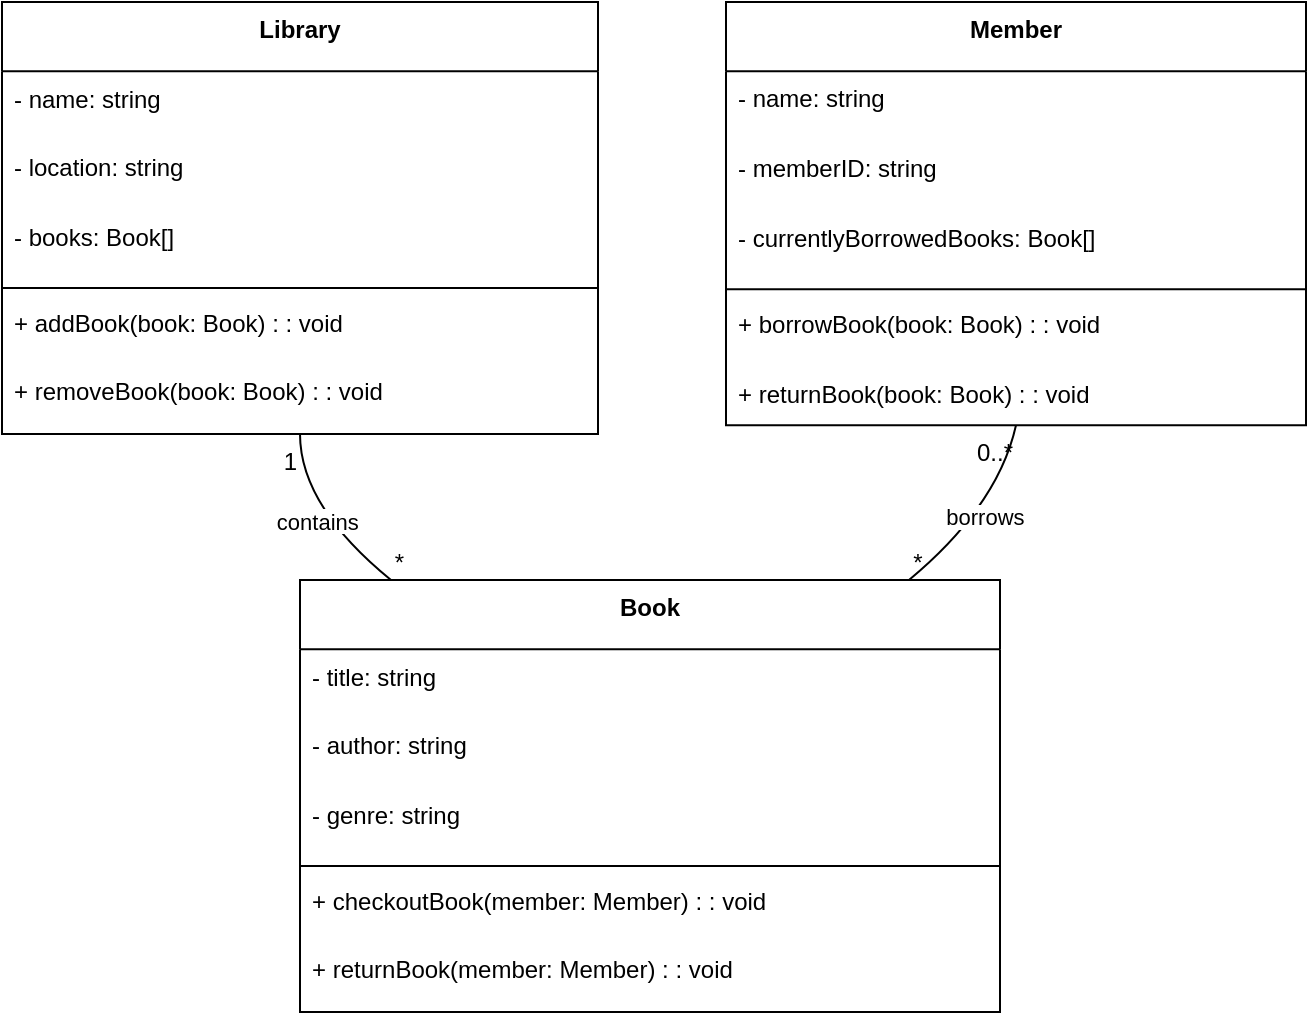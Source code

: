 <mxfile version="26.1.3" pages="4">
  <diagram name="Page-1" id="2h1QkxN4bItiTv8M7_IV">
    <mxGraphModel dx="1194" dy="566" grid="1" gridSize="10" guides="1" tooltips="1" connect="1" arrows="1" fold="1" page="1" pageScale="1" pageWidth="827" pageHeight="1169" math="0" shadow="0">
      <root>
        <mxCell id="0" />
        <mxCell id="1" parent="0" />
        <mxCell id="2" value="Library" style="swimlane;fontStyle=1;align=center;verticalAlign=top;childLayout=stackLayout;horizontal=1;startSize=34.667;horizontalStack=0;resizeParent=1;resizeParentMax=0;resizeLast=0;collapsible=0;marginBottom=0;" parent="1" vertex="1">
          <mxGeometry x="8" y="8" width="298" height="216" as="geometry" />
        </mxCell>
        <mxCell id="3" value="- name: string" style="text;strokeColor=none;fillColor=none;align=left;verticalAlign=top;spacingLeft=4;spacingRight=4;overflow=hidden;rotatable=0;points=[[0,0.5],[1,0.5]];portConstraint=eastwest;" parent="2" vertex="1">
          <mxGeometry y="35" width="298" height="35" as="geometry" />
        </mxCell>
        <mxCell id="4" value="- location: string" style="text;strokeColor=none;fillColor=none;align=left;verticalAlign=top;spacingLeft=4;spacingRight=4;overflow=hidden;rotatable=0;points=[[0,0.5],[1,0.5]];portConstraint=eastwest;" parent="2" vertex="1">
          <mxGeometry y="69" width="298" height="35" as="geometry" />
        </mxCell>
        <mxCell id="5" value="- books: Book[]" style="text;strokeColor=none;fillColor=none;align=left;verticalAlign=top;spacingLeft=4;spacingRight=4;overflow=hidden;rotatable=0;points=[[0,0.5],[1,0.5]];portConstraint=eastwest;" parent="2" vertex="1">
          <mxGeometry y="104" width="298" height="35" as="geometry" />
        </mxCell>
        <mxCell id="6" style="line;strokeWidth=1;fillColor=none;align=left;verticalAlign=middle;spacingTop=-1;spacingLeft=3;spacingRight=3;rotatable=0;labelPosition=right;points=[];portConstraint=eastwest;strokeColor=inherit;" parent="2" vertex="1">
          <mxGeometry y="139" width="298" height="8" as="geometry" />
        </mxCell>
        <mxCell id="7" value="+ addBook(book: Book) : : void" style="text;strokeColor=none;fillColor=none;align=left;verticalAlign=top;spacingLeft=4;spacingRight=4;overflow=hidden;rotatable=0;points=[[0,0.5],[1,0.5]];portConstraint=eastwest;" parent="2" vertex="1">
          <mxGeometry y="147" width="298" height="35" as="geometry" />
        </mxCell>
        <mxCell id="8" value="+ removeBook(book: Book) : : void" style="text;strokeColor=none;fillColor=none;align=left;verticalAlign=top;spacingLeft=4;spacingRight=4;overflow=hidden;rotatable=0;points=[[0,0.5],[1,0.5]];portConstraint=eastwest;" parent="2" vertex="1">
          <mxGeometry y="181" width="298" height="35" as="geometry" />
        </mxCell>
        <mxCell id="9" value="Book" style="swimlane;fontStyle=1;align=center;verticalAlign=top;childLayout=stackLayout;horizontal=1;startSize=34.667;horizontalStack=0;resizeParent=1;resizeParentMax=0;resizeLast=0;collapsible=0;marginBottom=0;" parent="1" vertex="1">
          <mxGeometry x="157" y="297" width="350" height="216" as="geometry" />
        </mxCell>
        <mxCell id="10" value="- title: string" style="text;strokeColor=none;fillColor=none;align=left;verticalAlign=top;spacingLeft=4;spacingRight=4;overflow=hidden;rotatable=0;points=[[0,0.5],[1,0.5]];portConstraint=eastwest;" parent="9" vertex="1">
          <mxGeometry y="35" width="350" height="35" as="geometry" />
        </mxCell>
        <mxCell id="11" value="- author: string" style="text;strokeColor=none;fillColor=none;align=left;verticalAlign=top;spacingLeft=4;spacingRight=4;overflow=hidden;rotatable=0;points=[[0,0.5],[1,0.5]];portConstraint=eastwest;" parent="9" vertex="1">
          <mxGeometry y="69" width="350" height="35" as="geometry" />
        </mxCell>
        <mxCell id="12" value="- genre: string" style="text;strokeColor=none;fillColor=none;align=left;verticalAlign=top;spacingLeft=4;spacingRight=4;overflow=hidden;rotatable=0;points=[[0,0.5],[1,0.5]];portConstraint=eastwest;" parent="9" vertex="1">
          <mxGeometry y="104" width="350" height="35" as="geometry" />
        </mxCell>
        <mxCell id="13" style="line;strokeWidth=1;fillColor=none;align=left;verticalAlign=middle;spacingTop=-1;spacingLeft=3;spacingRight=3;rotatable=0;labelPosition=right;points=[];portConstraint=eastwest;strokeColor=inherit;" parent="9" vertex="1">
          <mxGeometry y="139" width="350" height="8" as="geometry" />
        </mxCell>
        <mxCell id="14" value="+ checkoutBook(member: Member) : : void" style="text;strokeColor=none;fillColor=none;align=left;verticalAlign=top;spacingLeft=4;spacingRight=4;overflow=hidden;rotatable=0;points=[[0,0.5],[1,0.5]];portConstraint=eastwest;" parent="9" vertex="1">
          <mxGeometry y="147" width="350" height="35" as="geometry" />
        </mxCell>
        <mxCell id="15" value="+ returnBook(member: Member) : : void" style="text;strokeColor=none;fillColor=none;align=left;verticalAlign=top;spacingLeft=4;spacingRight=4;overflow=hidden;rotatable=0;points=[[0,0.5],[1,0.5]];portConstraint=eastwest;" parent="9" vertex="1">
          <mxGeometry y="181" width="350" height="35" as="geometry" />
        </mxCell>
        <mxCell id="16" value="Member" style="swimlane;fontStyle=1;align=center;verticalAlign=top;childLayout=stackLayout;horizontal=1;startSize=34.667;horizontalStack=0;resizeParent=1;resizeParentMax=0;resizeLast=0;collapsible=0;marginBottom=0;" parent="1" vertex="1">
          <mxGeometry x="370" y="8" width="290" height="211.667" as="geometry" />
        </mxCell>
        <mxCell id="17" value="- name: string" style="text;strokeColor=none;fillColor=none;align=left;verticalAlign=top;spacingLeft=4;spacingRight=4;overflow=hidden;rotatable=0;points=[[0,0.5],[1,0.5]];portConstraint=eastwest;" parent="16" vertex="1">
          <mxGeometry y="34.667" width="290" height="35" as="geometry" />
        </mxCell>
        <mxCell id="18" value="- memberID: string" style="text;strokeColor=none;fillColor=none;align=left;verticalAlign=top;spacingLeft=4;spacingRight=4;overflow=hidden;rotatable=0;points=[[0,0.5],[1,0.5]];portConstraint=eastwest;" parent="16" vertex="1">
          <mxGeometry y="69.667" width="290" height="35" as="geometry" />
        </mxCell>
        <mxCell id="19" value="- currentlyBorrowedBooks: Book[]" style="text;strokeColor=none;fillColor=none;align=left;verticalAlign=top;spacingLeft=4;spacingRight=4;overflow=hidden;rotatable=0;points=[[0,0.5],[1,0.5]];portConstraint=eastwest;" parent="16" vertex="1">
          <mxGeometry y="104.667" width="290" height="35" as="geometry" />
        </mxCell>
        <mxCell id="20" style="line;strokeWidth=1;fillColor=none;align=left;verticalAlign=middle;spacingTop=-1;spacingLeft=3;spacingRight=3;rotatable=0;labelPosition=right;points=[];portConstraint=eastwest;strokeColor=inherit;" parent="16" vertex="1">
          <mxGeometry y="139.667" width="290" height="8" as="geometry" />
        </mxCell>
        <mxCell id="21" value="+ borrowBook(book: Book) : : void" style="text;strokeColor=none;fillColor=none;align=left;verticalAlign=top;spacingLeft=4;spacingRight=4;overflow=hidden;rotatable=0;points=[[0,0.5],[1,0.5]];portConstraint=eastwest;" parent="16" vertex="1">
          <mxGeometry y="147.667" width="290" height="35" as="geometry" />
        </mxCell>
        <mxCell id="22" value="+ returnBook(book: Book) : : void" style="text;strokeColor=none;fillColor=none;align=left;verticalAlign=top;spacingLeft=4;spacingRight=4;overflow=hidden;rotatable=0;points=[[0,0.5],[1,0.5]];portConstraint=eastwest;" parent="16" vertex="1">
          <mxGeometry y="182.667" width="290" height="29" as="geometry" />
        </mxCell>
        <mxCell id="23" value="contains" style="curved=1;startArrow=none;endArrow=none;exitX=0.5;exitY=1;entryX=0.13;entryY=0;" parent="1" source="2" target="9" edge="1">
          <mxGeometry relative="1" as="geometry">
            <Array as="points">
              <mxPoint x="157" y="260" />
            </Array>
          </mxGeometry>
        </mxCell>
        <mxCell id="24" value="1" style="edgeLabel;resizable=0;labelBackgroundColor=none;fontSize=12;align=right;verticalAlign=top;" parent="23" vertex="1">
          <mxGeometry x="-1" relative="1" as="geometry" />
        </mxCell>
        <mxCell id="25" value="*" style="edgeLabel;resizable=0;labelBackgroundColor=none;fontSize=12;align=left;verticalAlign=bottom;" parent="23" vertex="1">
          <mxGeometry x="1" relative="1" as="geometry" />
        </mxCell>
        <mxCell id="26" value="borrows" style="curved=1;startArrow=none;endArrow=none;exitX=0.5;exitY=1;entryX=0.87;entryY=0;" parent="1" source="16" target="9" edge="1">
          <mxGeometry relative="1" as="geometry">
            <Array as="points">
              <mxPoint x="506" y="260" />
            </Array>
          </mxGeometry>
        </mxCell>
        <mxCell id="27" value="0..*" style="edgeLabel;resizable=0;labelBackgroundColor=none;fontSize=12;align=right;verticalAlign=top;" parent="26" vertex="1">
          <mxGeometry x="-1" relative="1" as="geometry" />
        </mxCell>
        <mxCell id="28" value="*" style="edgeLabel;resizable=0;labelBackgroundColor=none;fontSize=12;align=left;verticalAlign=bottom;" parent="26" vertex="1">
          <mxGeometry x="1" relative="1" as="geometry" />
        </mxCell>
      </root>
    </mxGraphModel>
  </diagram>
  <diagram id="xf0QM38JCRmcNA3DvShy" name="Page-2">
    <mxGraphModel dx="474" dy="573" grid="1" gridSize="10" guides="1" tooltips="1" connect="1" arrows="1" fold="1" page="1" pageScale="1" pageWidth="827" pageHeight="1169" math="0" shadow="0">
      <root>
        <mxCell id="0" />
        <mxCell id="1" parent="0" />
        <mxCell id="KYaPKJLGM-LJDPsCoipn-2" value="&lt;div&gt;&lt;span style=&quot;color: rgba(0, 0, 0, 0); font-family: monospace; font-size: 0px; text-wrap-mode: nowrap;&quot;&gt;%3CmxGraphModel%3E%3Croot%3E%3CmxCell%20id%3D%220%22%2F%3E%3CmxCell%20id%3D%221%22%20parent%3D%220%22%2F%3E%3CmxCell%20id%3D%222%22%20value%3D%22%2B%20user%20type%3A%20string%26lt%3Bdiv%26gt%3B%2B%26lt%3B%2Fdiv%26gt%3B%26lt%3Bdiv%26gt%3B%26lt%3Bbr%26gt%3B%26lt%3B%2Fdiv%26gt%3B%22%20style%3D%22text%3BstrokeColor%3Dnone%3BfillColor%3Dnone%3Balign%3Dleft%3BverticalAlign%3Dtop%3BspacingLeft%3D4%3BspacingRight%3D4%3Boverflow%3Dhidden%3Brotatable%3D0%3Bpoints%3D%5B%5B0%2C0.5%5D%2C%5B1%2C0.5%5D%5D%3BportConstraint%3Deastwest%3BwhiteSpace%3Dwrap%3Bhtml%3D1%3B%22%20vertex%3D%221%22%20parent%3D%221%22%3E%3CmxGeometry%20x%3D%2270%22%20y%3D%2266%22%20width%3D%22200%22%20height%3D%2226%22%20as%3D%22geometry%22%2F%3E%3C%2FmxCell%3E%3C%2Froot%3E%3C%2FmxGraphModel%3E&lt;/span&gt;&lt;span style=&quot;color: rgba(0, 0, 0, 0); font-family: monospace; font-size: 0px; text-wrap-mode: nowrap; background-color: transparent;&quot;&gt;%3CmxGraphModel%3E%3Croot%3E%3CmxCell%20id%3D%220%22%2F%3E%3CmxCell%20id%3D%221%22%20parent%3D%220%22%2F%3E%3CmxCell%20id%3D%222%22%20value%3D%22%2B%20user%20type%3A%20string%26lt%3Bdiv%26gt%3B%2B%26lt%3B%2Fdiv%26gt%3B%26lt%3Bdiv%26gt%3B%26lt%3Bbr%26gt%3B%26lt%3B%2Fdiv%26gt%3B%22%20style%3D%22text%3BstrokeColor%3Dnone%3BfillColor%3Dnone%3Balign%3Dleft%3BverticalAlign%3Dtop%3BspacingLeft%3D4%3BspacingRight%3D4%3Boverflow%3Dhidden%3Brotatable%3D0%3Bpoints%3D%5B%5B0%2C0.5%5D%2C%5B1%2C0.5%5D%5D%3BportConstraint%3Deastwest%3BwhiteSpace%3Dwrap%3Bhtml%3D1%3B%22%20vertex%3D%221%22%20parent%3D%221%22%3E%3CmxGeometry%20x%3D%2270%22%20y%3D%2266%22%20width%3D%22200%22%20height%3D%2226%22%20as%3D%22geometry%22%2F%3E%3C%2FmxCell%3E%3C%2Froot%3E%3C%2FmxGraphModel%3E&lt;/span&gt;&lt;/div&gt;" style="text;strokeColor=none;fillColor=none;align=left;verticalAlign=top;spacingLeft=4;spacingRight=4;overflow=hidden;rotatable=0;points=[[0,0.5],[1,0.5]];portConstraint=eastwest;whiteSpace=wrap;html=1;" vertex="1" parent="1">
          <mxGeometry x="110" y="150" width="200" height="26" as="geometry" />
        </mxCell>
        <mxCell id="KYaPKJLGM-LJDPsCoipn-6" value="Ensia Library mangment system&amp;nbsp;" style="swimlane;fontStyle=1;align=center;verticalAlign=top;childLayout=stackLayout;horizontal=1;startSize=20;horizontalStack=0;resizeParent=1;resizeParentMax=0;resizeLast=0;collapsible=1;marginBottom=0;whiteSpace=wrap;html=1;" vertex="1" parent="1">
          <mxGeometry x="140" y="120" width="250" height="140" as="geometry" />
        </mxCell>
        <mxCell id="KYaPKJLGM-LJDPsCoipn-7" value="+ user type : string&amp;nbsp;&lt;div&gt;+user Name : string&lt;/div&gt;&lt;div&gt;+ password : string&amp;nbsp;&amp;nbsp;&lt;/div&gt;&lt;div&gt;&lt;br&gt;&lt;/div&gt;&lt;div&gt;&lt;br&gt;&lt;/div&gt;" style="text;strokeColor=none;fillColor=none;align=left;verticalAlign=top;spacingLeft=4;spacingRight=4;overflow=hidden;rotatable=0;points=[[0,0.5],[1,0.5]];portConstraint=eastwest;whiteSpace=wrap;html=1;" vertex="1" parent="KYaPKJLGM-LJDPsCoipn-6">
          <mxGeometry y="20" width="250" height="60" as="geometry" />
        </mxCell>
        <mxCell id="KYaPKJLGM-LJDPsCoipn-8" value="" style="line;strokeWidth=1;fillColor=none;align=left;verticalAlign=middle;spacingTop=-1;spacingLeft=3;spacingRight=3;rotatable=0;labelPosition=right;points=[];portConstraint=eastwest;strokeColor=inherit;" vertex="1" parent="KYaPKJLGM-LJDPsCoipn-6">
          <mxGeometry y="80" width="250" height="8" as="geometry" />
        </mxCell>
        <mxCell id="KYaPKJLGM-LJDPsCoipn-9" value="+ login(string)&lt;div&gt;&lt;span style=&quot;background-color: transparent; color: light-dark(rgb(0, 0, 0), rgb(255, 255, 255));&quot;&gt;+ log out ()&amp;nbsp;&lt;/span&gt;&lt;div&gt;+ register ()&lt;/div&gt;&lt;div&gt;&lt;br&gt;&lt;div&gt;&lt;br&gt;&lt;/div&gt;&lt;/div&gt;&lt;/div&gt;" style="text;strokeColor=none;fillColor=none;align=left;verticalAlign=top;spacingLeft=4;spacingRight=4;overflow=hidden;rotatable=0;points=[[0,0.5],[1,0.5]];portConstraint=eastwest;whiteSpace=wrap;html=1;" vertex="1" parent="KYaPKJLGM-LJDPsCoipn-6">
          <mxGeometry y="88" width="250" height="52" as="geometry" />
        </mxCell>
        <mxCell id="A2SOzwp_kmLkx_V53kyQ-1" value="user" style="swimlane;fontStyle=1;align=center;verticalAlign=top;childLayout=stackLayout;horizontal=1;startSize=34.667;horizontalStack=0;resizeParent=1;resizeParentMax=0;resizeLast=0;collapsible=0;marginBottom=0;" vertex="1" parent="1">
          <mxGeometry x="470" y="84.17" width="290" height="182.327" as="geometry" />
        </mxCell>
        <mxCell id="A2SOzwp_kmLkx_V53kyQ-2" value="- name: string" style="text;strokeColor=none;fillColor=none;align=left;verticalAlign=top;spacingLeft=4;spacingRight=4;overflow=hidden;rotatable=0;points=[[0,0.5],[1,0.5]];portConstraint=eastwest;" vertex="1" parent="A2SOzwp_kmLkx_V53kyQ-1">
          <mxGeometry y="34.667" width="290" height="35" as="geometry" />
        </mxCell>
        <mxCell id="A2SOzwp_kmLkx_V53kyQ-3" value="- memberID: string" style="text;strokeColor=none;fillColor=none;align=left;verticalAlign=top;spacingLeft=4;spacingRight=4;overflow=hidden;rotatable=0;points=[[0,0.5],[1,0.5]];portConstraint=eastwest;" vertex="1" parent="A2SOzwp_kmLkx_V53kyQ-1">
          <mxGeometry y="69.667" width="290" height="35" as="geometry" />
        </mxCell>
        <mxCell id="A2SOzwp_kmLkx_V53kyQ-5" style="line;strokeWidth=1;fillColor=none;align=left;verticalAlign=middle;spacingTop=-1;spacingLeft=3;spacingRight=3;rotatable=0;labelPosition=right;points=[];portConstraint=eastwest;strokeColor=inherit;" vertex="1" parent="A2SOzwp_kmLkx_V53kyQ-1">
          <mxGeometry y="104.667" width="290" height="8" as="geometry" />
        </mxCell>
        <mxCell id="A2SOzwp_kmLkx_V53kyQ-6" value="+ verify() : : bool" style="text;strokeColor=none;fillColor=none;align=left;verticalAlign=top;spacingLeft=4;spacingRight=4;overflow=hidden;rotatable=0;points=[[0,0.5],[1,0.5]];portConstraint=eastwest;" vertex="1" parent="A2SOzwp_kmLkx_V53kyQ-1">
          <mxGeometry y="112.667" width="290" height="27.33" as="geometry" />
        </mxCell>
        <mxCell id="A2SOzwp_kmLkx_V53kyQ-7" value="+ get-book-info () &#xa;+check-account ()" style="text;strokeColor=none;fillColor=none;align=left;verticalAlign=top;spacingLeft=4;spacingRight=4;overflow=hidden;rotatable=0;points=[[0,0.5],[1,0.5]];portConstraint=eastwest;" vertex="1" parent="A2SOzwp_kmLkx_V53kyQ-1">
          <mxGeometry y="139.997" width="290" height="42.33" as="geometry" />
        </mxCell>
        <mxCell id="A8ma9rvPd3rPOYVxblXH-1" value="Resource" style="swimlane;fontStyle=1;align=center;verticalAlign=top;childLayout=stackLayout;horizontal=1;startSize=34.667;horizontalStack=0;resizeParent=1;resizeParentMax=0;resizeLast=0;collapsible=0;marginBottom=0;" vertex="1" parent="1">
          <mxGeometry x="157" y="297" width="350" height="269.997" as="geometry" />
        </mxCell>
        <mxCell id="A8ma9rvPd3rPOYVxblXH-4" value="- title : string &#xa;- category: string&#xa;-type : string &#xa;- author : string&#xa;- publication-year : int &#xa;-total-copies : int &#xa;- available-copies : int &#xa; &#xa;" style="text;strokeColor=none;fillColor=none;align=left;verticalAlign=top;spacingLeft=4;spacingRight=4;overflow=hidden;rotatable=0;points=[[0,0.5],[1,0.5]];portConstraint=eastwest;" vertex="1" parent="A8ma9rvPd3rPOYVxblXH-1">
          <mxGeometry y="34.667" width="350" height="105.33" as="geometry" />
        </mxCell>
        <mxCell id="A8ma9rvPd3rPOYVxblXH-5" style="line;strokeWidth=1;fillColor=none;align=left;verticalAlign=middle;spacingTop=-1;spacingLeft=3;spacingRight=3;rotatable=0;labelPosition=right;points=[];portConstraint=eastwest;strokeColor=inherit;" vertex="1" parent="A8ma9rvPd3rPOYVxblXH-1">
          <mxGeometry y="139.997" width="350" height="8" as="geometry" />
        </mxCell>
        <mxCell id="A8ma9rvPd3rPOYVxblXH-7" value="+ Resource ::Resource ()&#xa;+setAll()&#xa;+AddNewResource () &#xa;+Edit ()&#xa;+Organize () &#xa;+SearchBooks () &#xa;+Filters () &#xa;" style="text;strokeColor=none;fillColor=none;align=left;verticalAlign=top;spacingLeft=4;spacingRight=4;overflow=hidden;rotatable=0;points=[[0,0.5],[1,0.5]];portConstraint=eastwest;" vertex="1" parent="A8ma9rvPd3rPOYVxblXH-1">
          <mxGeometry y="147.997" width="350" height="122" as="geometry" />
        </mxCell>
      </root>
    </mxGraphModel>
  </diagram>
  <diagram id="a525f7jqaln7J0ZP9t_A" name="Page-3">
    <mxGraphModel dx="474" dy="573" grid="1" gridSize="10" guides="1" tooltips="1" connect="1" arrows="1" fold="1" page="1" pageScale="1" pageWidth="827" pageHeight="1169" math="0" shadow="0">
      <root>
        <mxCell id="0" />
        <mxCell id="1" parent="0" />
        <mxCell id="zynZwA7W4wxBJv5l72Bu-1" value="Library&amp;nbsp;" style="swimlane;fontStyle=1;align=center;verticalAlign=top;childLayout=stackLayout;horizontal=1;startSize=26;horizontalStack=0;resizeParent=1;resizeParentMax=0;resizeLast=0;collapsible=1;marginBottom=0;whiteSpace=wrap;html=1;" vertex="1" parent="1">
          <mxGeometry x="110" y="80" width="230" height="170" as="geometry" />
        </mxCell>
        <mxCell id="zynZwA7W4wxBJv5l72Bu-2" value="- opening-hours : string&amp;nbsp;&lt;div&gt;- events : events E&amp;nbsp;&amp;nbsp;&lt;/div&gt;&lt;div&gt;- new-acquistions : resource&amp;nbsp;&lt;/div&gt;&lt;div&gt;&lt;br&gt;&lt;/div&gt;&lt;div&gt;&lt;br&gt;&lt;/div&gt;" style="text;strokeColor=none;fillColor=none;align=left;verticalAlign=top;spacingLeft=4;spacingRight=4;overflow=hidden;rotatable=0;points=[[0,0.5],[1,0.5]];portConstraint=eastwest;whiteSpace=wrap;html=1;" vertex="1" parent="zynZwA7W4wxBJv5l72Bu-1">
          <mxGeometry y="26" width="230" height="44" as="geometry" />
        </mxCell>
        <mxCell id="zynZwA7W4wxBJv5l72Bu-3" value="" style="line;strokeWidth=1;fillColor=none;align=left;verticalAlign=middle;spacingTop=-1;spacingLeft=3;spacingRight=3;rotatable=0;labelPosition=right;points=[];portConstraint=eastwest;strokeColor=inherit;" vertex="1" parent="zynZwA7W4wxBJv5l72Bu-1">
          <mxGeometry y="70" width="230" height="8" as="geometry" />
        </mxCell>
        <mxCell id="zynZwA7W4wxBJv5l72Bu-4" value="+set-opening-hours (string):void&lt;br&gt;+get-opening-hours ():string&lt;div&gt;+set-event (string):void&lt;br&gt;+get-event ():string&lt;/div&gt;&lt;div&gt;+ get-notification ()&amp;nbsp;&lt;br&gt;&lt;div&gt;&amp;nbsp;&lt;div&gt;&lt;br&gt;&lt;/div&gt;&lt;div&gt;&amp;nbsp;&lt;div&gt;&lt;br&gt;&lt;/div&gt;&lt;/div&gt;&lt;/div&gt;&lt;div&gt;&amp;nbsp;&lt;div&gt;&lt;br&gt;&lt;/div&gt;&lt;div&gt;&amp;nbsp;&lt;div&gt;&lt;br&gt;&lt;/div&gt;&lt;/div&gt;&lt;/div&gt;&lt;/div&gt;" style="text;strokeColor=none;fillColor=none;align=left;verticalAlign=top;spacingLeft=4;spacingRight=4;overflow=hidden;rotatable=0;points=[[0,0.5],[1,0.5]];portConstraint=eastwest;whiteSpace=wrap;html=1;" vertex="1" parent="zynZwA7W4wxBJv5l72Bu-1">
          <mxGeometry y="78" width="230" height="92" as="geometry" />
        </mxCell>
        <mxCell id="zynZwA7W4wxBJv5l72Bu-5" value="&lt;div&gt;events&lt;/div&gt;" style="swimlane;fontStyle=1;align=center;verticalAlign=top;childLayout=stackLayout;horizontal=1;startSize=26;horizontalStack=0;resizeParent=1;resizeParentMax=0;resizeLast=0;collapsible=1;marginBottom=0;whiteSpace=wrap;html=1;" vertex="1" parent="1">
          <mxGeometry x="130" y="310" width="160" height="140" as="geometry" />
        </mxCell>
        <mxCell id="zynZwA7W4wxBJv5l72Bu-6" value="-name : string&amp;nbsp;&lt;div&gt;- type : string&amp;nbsp;&lt;/div&gt;&lt;div&gt;-date : string&amp;nbsp;&lt;/div&gt;" style="text;strokeColor=none;fillColor=none;align=left;verticalAlign=top;spacingLeft=4;spacingRight=4;overflow=hidden;rotatable=0;points=[[0,0.5],[1,0.5]];portConstraint=eastwest;whiteSpace=wrap;html=1;" vertex="1" parent="zynZwA7W4wxBJv5l72Bu-5">
          <mxGeometry y="26" width="160" height="44" as="geometry" />
        </mxCell>
        <mxCell id="zynZwA7W4wxBJv5l72Bu-7" value="" style="line;strokeWidth=1;fillColor=none;align=left;verticalAlign=middle;spacingTop=-1;spacingLeft=3;spacingRight=3;rotatable=0;labelPosition=right;points=[];portConstraint=eastwest;strokeColor=inherit;" vertex="1" parent="zynZwA7W4wxBJv5l72Bu-5">
          <mxGeometry y="70" width="160" height="8" as="geometry" />
        </mxCell>
        <mxCell id="zynZwA7W4wxBJv5l72Bu-8" value="+ events(events)&amp;nbsp;&lt;div&gt;+ set-all () : void&amp;nbsp;&lt;/div&gt;&lt;div&gt;+get-all (const event &amp;amp;) :&lt;/div&gt;" style="text;strokeColor=none;fillColor=none;align=left;verticalAlign=top;spacingLeft=4;spacingRight=4;overflow=hidden;rotatable=0;points=[[0,0.5],[1,0.5]];portConstraint=eastwest;whiteSpace=wrap;html=1;" vertex="1" parent="zynZwA7W4wxBJv5l72Bu-5">
          <mxGeometry y="78" width="160" height="62" as="geometry" />
        </mxCell>
      </root>
    </mxGraphModel>
  </diagram>
  <diagram id="m9RZqyDTq4un01ON72x4" name="Page-4">
    <mxGraphModel dx="1194" dy="566" grid="1" gridSize="10" guides="1" tooltips="1" connect="1" arrows="1" fold="1" page="1" pageScale="1" pageWidth="827" pageHeight="1169" math="0" shadow="0">
      <root>
        <mxCell id="0" />
        <mxCell id="1" parent="0" />
        <mxCell id="CfUFNTYlV_AW_DwytXl3-1" value="Borrowing and reservation system&amp;nbsp;" style="swimlane;fontStyle=1;align=center;verticalAlign=top;childLayout=stackLayout;horizontal=1;startSize=26;horizontalStack=0;resizeParent=1;resizeParentMax=0;resizeLast=0;collapsible=1;marginBottom=0;whiteSpace=wrap;html=1;" vertex="1" parent="1">
          <mxGeometry x="80" y="50" width="230" height="134" as="geometry" />
        </mxCell>
        <mxCell id="CfUFNTYlV_AW_DwytXl3-2" value="- borrowed : resource&amp;nbsp;&lt;div&gt;- due-date : string&amp;nbsp;&lt;/div&gt;&lt;div&gt;- availability : bool&amp;nbsp;&lt;br&gt;&lt;div&gt;&lt;br&gt;&lt;/div&gt;&lt;/div&gt;" style="text;strokeColor=none;fillColor=none;align=left;verticalAlign=top;spacingLeft=4;spacingRight=4;overflow=hidden;rotatable=0;points=[[0,0.5],[1,0.5]];portConstraint=eastwest;whiteSpace=wrap;html=1;" vertex="1" parent="CfUFNTYlV_AW_DwytXl3-1">
          <mxGeometry y="26" width="230" height="74" as="geometry" />
        </mxCell>
        <mxCell id="CfUFNTYlV_AW_DwytXl3-3" value="" style="line;strokeWidth=1;fillColor=none;align=left;verticalAlign=middle;spacingTop=-1;spacingLeft=3;spacingRight=3;rotatable=0;labelPosition=right;points=[];portConstraint=eastwest;strokeColor=inherit;" vertex="1" parent="CfUFNTYlV_AW_DwytXl3-1">
          <mxGeometry y="100" width="230" height="8" as="geometry" />
        </mxCell>
        <mxCell id="CfUFNTYlV_AW_DwytXl3-4" value="+ method(type): type" style="text;strokeColor=none;fillColor=none;align=left;verticalAlign=top;spacingLeft=4;spacingRight=4;overflow=hidden;rotatable=0;points=[[0,0.5],[1,0.5]];portConstraint=eastwest;whiteSpace=wrap;html=1;" vertex="1" parent="CfUFNTYlV_AW_DwytXl3-1">
          <mxGeometry y="108" width="230" height="26" as="geometry" />
        </mxCell>
        <mxCell id="CfUFNTYlV_AW_DwytXl3-5" value="Classname" style="swimlane;fontStyle=1;align=center;verticalAlign=top;childLayout=stackLayout;horizontal=1;startSize=26;horizontalStack=0;resizeParent=1;resizeParentMax=0;resizeLast=0;collapsible=1;marginBottom=0;whiteSpace=wrap;html=1;" vertex="1" parent="1">
          <mxGeometry x="100" y="250" width="160" height="86" as="geometry" />
        </mxCell>
        <mxCell id="CfUFNTYlV_AW_DwytXl3-6" value="+ field: type" style="text;strokeColor=none;fillColor=none;align=left;verticalAlign=top;spacingLeft=4;spacingRight=4;overflow=hidden;rotatable=0;points=[[0,0.5],[1,0.5]];portConstraint=eastwest;whiteSpace=wrap;html=1;" vertex="1" parent="CfUFNTYlV_AW_DwytXl3-5">
          <mxGeometry y="26" width="160" height="26" as="geometry" />
        </mxCell>
        <mxCell id="CfUFNTYlV_AW_DwytXl3-7" value="" style="line;strokeWidth=1;fillColor=none;align=left;verticalAlign=middle;spacingTop=-1;spacingLeft=3;spacingRight=3;rotatable=0;labelPosition=right;points=[];portConstraint=eastwest;strokeColor=inherit;" vertex="1" parent="CfUFNTYlV_AW_DwytXl3-5">
          <mxGeometry y="52" width="160" height="8" as="geometry" />
        </mxCell>
        <mxCell id="CfUFNTYlV_AW_DwytXl3-8" value="+ method(type): type" style="text;strokeColor=none;fillColor=none;align=left;verticalAlign=top;spacingLeft=4;spacingRight=4;overflow=hidden;rotatable=0;points=[[0,0.5],[1,0.5]];portConstraint=eastwest;whiteSpace=wrap;html=1;" vertex="1" parent="CfUFNTYlV_AW_DwytXl3-5">
          <mxGeometry y="60" width="160" height="26" as="geometry" />
        </mxCell>
      </root>
    </mxGraphModel>
  </diagram>
</mxfile>
